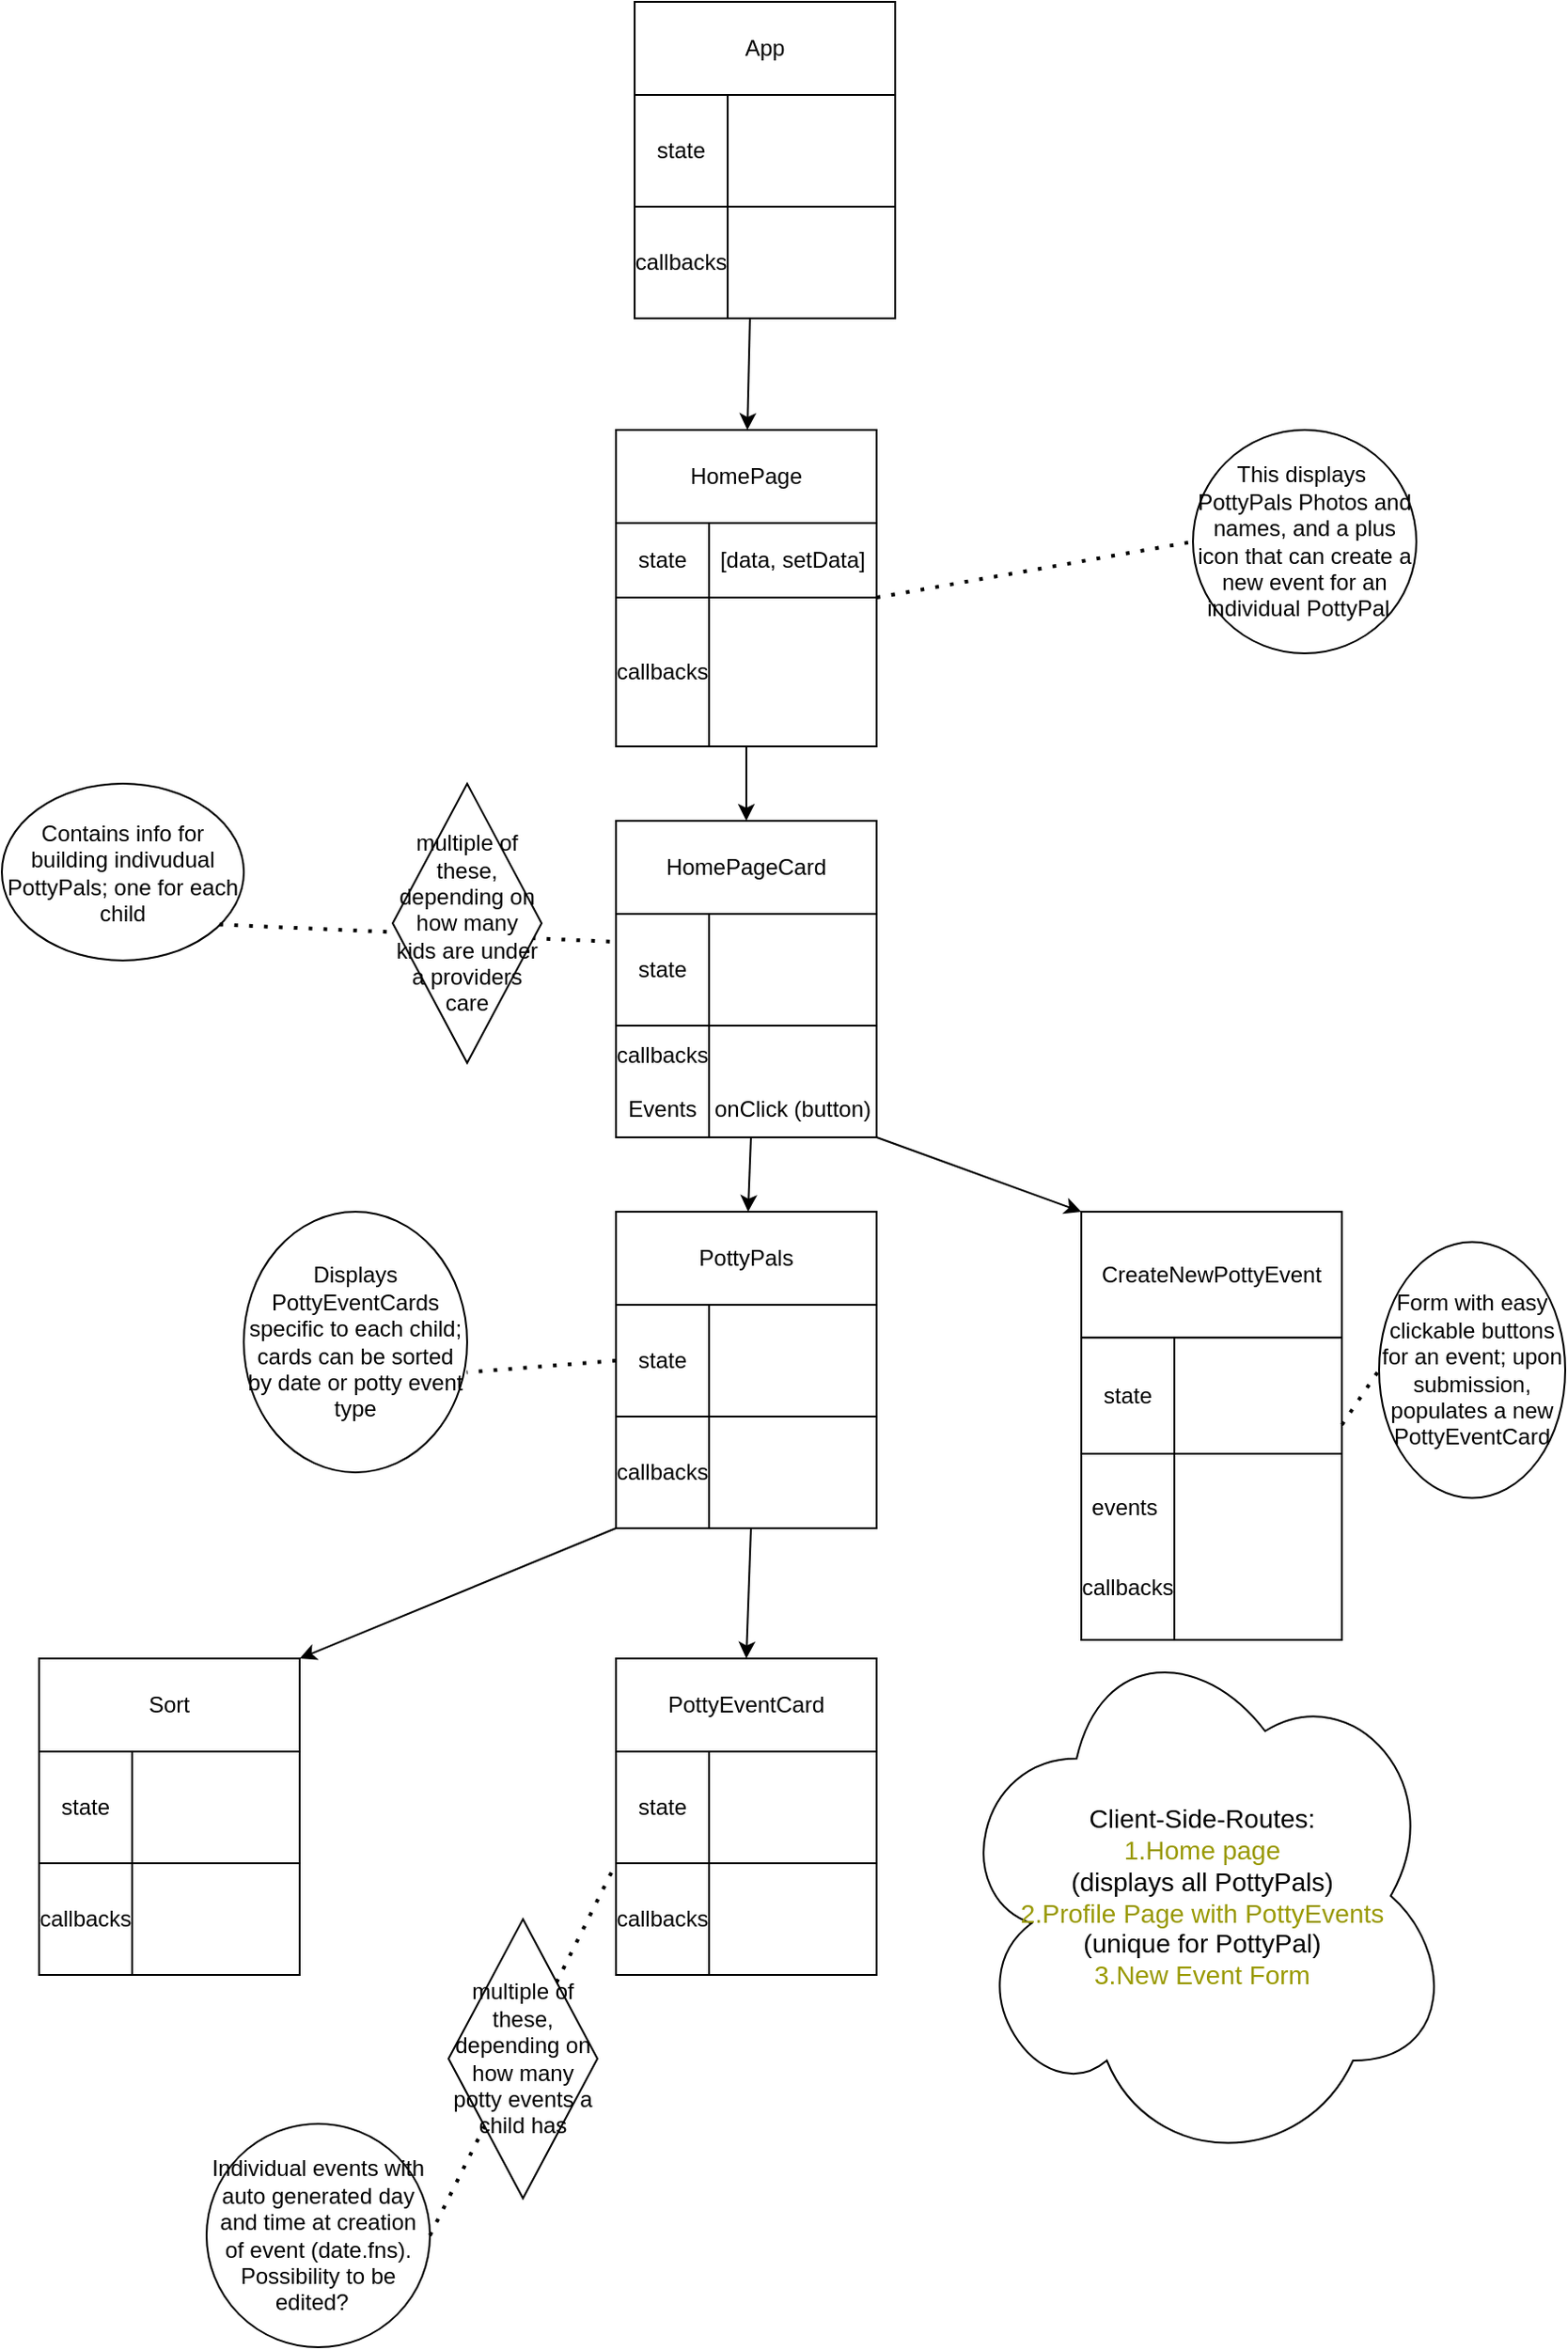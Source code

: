 <mxfile>
    <diagram id="YyXictMWJqjmxevJAGW8" name="Page-1">
        <mxGraphModel dx="623" dy="1729" grid="1" gridSize="10" guides="1" tooltips="1" connect="1" arrows="1" fold="1" page="1" pageScale="1" pageWidth="850" pageHeight="1100" math="0" shadow="0">
            <root>
                <mxCell id="0"/>
                <mxCell id="1" parent="0"/>
                <mxCell id="12" value="" style="group" parent="1" vertex="1" connectable="0">
                    <mxGeometry x="330" y="30" width="140" height="170" as="geometry"/>
                </mxCell>
                <mxCell id="6" value="" style="rounded=0;whiteSpace=wrap;html=1;" parent="12" vertex="1">
                    <mxGeometry width="140" height="170" as="geometry"/>
                </mxCell>
                <mxCell id="7" value="HomePage" style="rounded=0;whiteSpace=wrap;html=1;" parent="12" vertex="1">
                    <mxGeometry width="140" height="50" as="geometry"/>
                </mxCell>
                <mxCell id="8" value="state" style="rounded=0;whiteSpace=wrap;html=1;" parent="12" vertex="1">
                    <mxGeometry y="50" width="50" height="40" as="geometry"/>
                </mxCell>
                <mxCell id="9" value="callbacks" style="rounded=0;whiteSpace=wrap;html=1;" parent="12" vertex="1">
                    <mxGeometry y="90" width="50" height="80" as="geometry"/>
                </mxCell>
                <mxCell id="20" style="edgeStyle=none;html=1;exitX=0.25;exitY=0;exitDx=0;exitDy=0;" parent="12" source="10" target="7" edge="1">
                    <mxGeometry relative="1" as="geometry"/>
                </mxCell>
                <mxCell id="10" value="[data, setData]" style="rounded=0;whiteSpace=wrap;html=1;" parent="12" vertex="1">
                    <mxGeometry x="50" y="50" width="90" height="40" as="geometry"/>
                </mxCell>
                <mxCell id="11" value="" style="rounded=0;whiteSpace=wrap;html=1;" parent="12" vertex="1">
                    <mxGeometry x="50" y="90" width="90" height="80" as="geometry"/>
                </mxCell>
                <mxCell id="13" value="" style="group" parent="1" vertex="1" connectable="0">
                    <mxGeometry x="330" y="240" width="140" height="170" as="geometry"/>
                </mxCell>
                <mxCell id="14" value="" style="rounded=0;whiteSpace=wrap;html=1;" parent="13" vertex="1">
                    <mxGeometry width="140" height="170" as="geometry"/>
                </mxCell>
                <mxCell id="15" value="HomePageCard" style="rounded=0;whiteSpace=wrap;html=1;" parent="13" vertex="1">
                    <mxGeometry width="140" height="50" as="geometry"/>
                </mxCell>
                <mxCell id="16" value="state" style="rounded=0;whiteSpace=wrap;html=1;" parent="13" vertex="1">
                    <mxGeometry y="50" width="50" height="60" as="geometry"/>
                </mxCell>
                <mxCell id="17" value="callbacks&lt;br&gt;&lt;br&gt;Events" style="rounded=0;whiteSpace=wrap;html=1;" parent="13" vertex="1">
                    <mxGeometry y="110" width="50" height="60" as="geometry"/>
                </mxCell>
                <mxCell id="18" value="" style="rounded=0;whiteSpace=wrap;html=1;" parent="13" vertex="1">
                    <mxGeometry x="50" y="50" width="90" height="60" as="geometry"/>
                </mxCell>
                <mxCell id="19" value="&lt;br&gt;&lt;br&gt;onClick (button)" style="rounded=0;whiteSpace=wrap;html=1;" parent="13" vertex="1">
                    <mxGeometry x="50" y="110" width="90" height="60" as="geometry"/>
                </mxCell>
                <mxCell id="21" value="" style="group" parent="1" vertex="1" connectable="0">
                    <mxGeometry x="330" y="450" width="140" height="170" as="geometry"/>
                </mxCell>
                <mxCell id="22" value="" style="rounded=0;whiteSpace=wrap;html=1;" parent="21" vertex="1">
                    <mxGeometry width="140" height="170" as="geometry"/>
                </mxCell>
                <mxCell id="23" value="PottyPals" style="rounded=0;whiteSpace=wrap;html=1;" parent="21" vertex="1">
                    <mxGeometry width="140" height="50" as="geometry"/>
                </mxCell>
                <mxCell id="24" value="state" style="rounded=0;whiteSpace=wrap;html=1;" parent="21" vertex="1">
                    <mxGeometry y="50" width="50" height="60" as="geometry"/>
                </mxCell>
                <mxCell id="25" value="callbacks" style="rounded=0;whiteSpace=wrap;html=1;" parent="21" vertex="1">
                    <mxGeometry y="110" width="50" height="60" as="geometry"/>
                </mxCell>
                <mxCell id="26" value="" style="rounded=0;whiteSpace=wrap;html=1;" parent="21" vertex="1">
                    <mxGeometry x="50" y="50" width="90" height="60" as="geometry"/>
                </mxCell>
                <mxCell id="27" value="" style="rounded=0;whiteSpace=wrap;html=1;" parent="21" vertex="1">
                    <mxGeometry x="50" y="110" width="90" height="60" as="geometry"/>
                </mxCell>
                <mxCell id="28" value="" style="group" parent="1" vertex="1" connectable="0">
                    <mxGeometry x="330" y="690" width="140" height="170" as="geometry"/>
                </mxCell>
                <mxCell id="29" value="" style="rounded=0;whiteSpace=wrap;html=1;" parent="28" vertex="1">
                    <mxGeometry width="140" height="170" as="geometry"/>
                </mxCell>
                <mxCell id="30" value="PottyEventCard" style="rounded=0;whiteSpace=wrap;html=1;" parent="28" vertex="1">
                    <mxGeometry width="140" height="50" as="geometry"/>
                </mxCell>
                <mxCell id="31" value="state" style="rounded=0;whiteSpace=wrap;html=1;" parent="28" vertex="1">
                    <mxGeometry y="50" width="50" height="60" as="geometry"/>
                </mxCell>
                <mxCell id="32" value="callbacks" style="rounded=0;whiteSpace=wrap;html=1;" parent="28" vertex="1">
                    <mxGeometry y="110" width="50" height="60" as="geometry"/>
                </mxCell>
                <mxCell id="33" value="" style="rounded=0;whiteSpace=wrap;html=1;" parent="28" vertex="1">
                    <mxGeometry x="50" y="50" width="90" height="60" as="geometry"/>
                </mxCell>
                <mxCell id="34" value="" style="rounded=0;whiteSpace=wrap;html=1;" parent="28" vertex="1">
                    <mxGeometry x="50" y="110" width="90" height="60" as="geometry"/>
                </mxCell>
                <mxCell id="36" value="" style="group" parent="1" vertex="1" connectable="0">
                    <mxGeometry x="580" y="450" width="140" height="230" as="geometry"/>
                </mxCell>
                <mxCell id="37" value="" style="rounded=0;whiteSpace=wrap;html=1;" parent="36" vertex="1">
                    <mxGeometry width="140" height="230" as="geometry"/>
                </mxCell>
                <mxCell id="38" value="CreateNewPottyEvent" style="rounded=0;whiteSpace=wrap;html=1;" parent="36" vertex="1">
                    <mxGeometry width="140" height="67.647" as="geometry"/>
                </mxCell>
                <mxCell id="39" value="state" style="rounded=0;whiteSpace=wrap;html=1;" parent="36" vertex="1">
                    <mxGeometry y="67.65" width="50" height="62.35" as="geometry"/>
                </mxCell>
                <mxCell id="40" value="events&amp;nbsp;&lt;br&gt;&lt;br&gt;&lt;br&gt;callbacks" style="rounded=0;whiteSpace=wrap;html=1;" parent="36" vertex="1">
                    <mxGeometry y="130" width="50" height="100" as="geometry"/>
                </mxCell>
                <mxCell id="41" value="" style="rounded=0;whiteSpace=wrap;html=1;" parent="36" vertex="1">
                    <mxGeometry x="50" y="67.65" width="90" height="62.35" as="geometry"/>
                </mxCell>
                <mxCell id="42" value="" style="rounded=0;whiteSpace=wrap;html=1;" parent="36" vertex="1">
                    <mxGeometry x="50" y="130" width="90" height="100" as="geometry"/>
                </mxCell>
                <mxCell id="44" value="This displays&amp;nbsp; PottyPals Photos and names, and a plus icon that can create a new event for an individual PottyPal&amp;nbsp;&amp;nbsp;" style="ellipse;whiteSpace=wrap;html=1;" parent="1" vertex="1">
                    <mxGeometry x="640" y="30" width="120" height="120" as="geometry"/>
                </mxCell>
                <mxCell id="45" value="" style="endArrow=classic;html=1;exitX=0.25;exitY=1;exitDx=0;exitDy=0;" parent="1" source="19" target="23" edge="1">
                    <mxGeometry width="50" height="50" relative="1" as="geometry">
                        <mxPoint x="420" y="410" as="sourcePoint"/>
                        <mxPoint x="660" y="420" as="targetPoint"/>
                    </mxGeometry>
                </mxCell>
                <mxCell id="46" value="" style="endArrow=none;dashed=1;html=1;dashPattern=1 3;strokeWidth=2;entryX=0;entryY=0.5;entryDx=0;entryDy=0;exitX=1;exitY=0;exitDx=0;exitDy=0;" parent="1" source="11" target="44" edge="1">
                    <mxGeometry width="50" height="50" relative="1" as="geometry">
                        <mxPoint x="470" y="390" as="sourcePoint"/>
                        <mxPoint x="660" y="420" as="targetPoint"/>
                    </mxGeometry>
                </mxCell>
                <mxCell id="47" value="Displays PottyEventCards specific to each child; cards can be sorted by date or potty event type" style="ellipse;whiteSpace=wrap;html=1;" parent="1" vertex="1">
                    <mxGeometry x="130" y="450" width="120" height="140" as="geometry"/>
                </mxCell>
                <mxCell id="55" value="" style="endArrow=none;dashed=1;html=1;dashPattern=1 3;strokeWidth=2;exitX=0;exitY=0.5;exitDx=0;exitDy=0;entryX=0.998;entryY=0.616;entryDx=0;entryDy=0;entryPerimeter=0;" parent="1" source="24" target="47" edge="1">
                    <mxGeometry width="50" height="50" relative="1" as="geometry">
                        <mxPoint x="610" y="450" as="sourcePoint"/>
                        <mxPoint x="660" y="400" as="targetPoint"/>
                    </mxGeometry>
                </mxCell>
                <mxCell id="57" value="Form with easy clickable buttons for an event; upon submission, populates a new PottyEventCard" style="ellipse;whiteSpace=wrap;html=1;" parent="1" vertex="1">
                    <mxGeometry x="740" y="466.25" width="100" height="137.5" as="geometry"/>
                </mxCell>
                <mxCell id="58" value="" style="endArrow=none;dashed=1;html=1;dashPattern=1 3;strokeWidth=2;exitX=1;exitY=0.75;exitDx=0;exitDy=0;entryX=0;entryY=0.5;entryDx=0;entryDy=0;" parent="1" source="41" target="57" edge="1">
                    <mxGeometry width="50" height="50" relative="1" as="geometry">
                        <mxPoint x="610" y="560" as="sourcePoint"/>
                        <mxPoint x="660" y="510" as="targetPoint"/>
                    </mxGeometry>
                </mxCell>
                <mxCell id="59" value="" style="endArrow=classic;html=1;exitX=1;exitY=1;exitDx=0;exitDy=0;entryX=0;entryY=0;entryDx=0;entryDy=0;" parent="1" source="19" target="38" edge="1">
                    <mxGeometry width="50" height="50" relative="1" as="geometry">
                        <mxPoint x="610" y="370" as="sourcePoint"/>
                        <mxPoint x="660" y="320" as="targetPoint"/>
                    </mxGeometry>
                </mxCell>
                <mxCell id="60" value="" style="endArrow=classic;html=1;exitX=0.25;exitY=1;exitDx=0;exitDy=0;entryX=0.5;entryY=0;entryDx=0;entryDy=0;" parent="1" source="27" target="30" edge="1">
                    <mxGeometry width="50" height="50" relative="1" as="geometry">
                        <mxPoint x="610" y="630" as="sourcePoint"/>
                        <mxPoint x="660" y="580" as="targetPoint"/>
                    </mxGeometry>
                </mxCell>
                <mxCell id="61" value="" style="endArrow=classic;html=1;entryX=0.5;entryY=0;entryDx=0;entryDy=0;" parent="1" target="15" edge="1">
                    <mxGeometry width="50" height="50" relative="1" as="geometry">
                        <mxPoint x="400" y="200" as="sourcePoint"/>
                        <mxPoint x="670" y="470" as="targetPoint"/>
                    </mxGeometry>
                </mxCell>
                <mxCell id="63" value="Individual events with auto generated day and time at creation of event (date.fns). Possibility to be edited?&amp;nbsp;&amp;nbsp;" style="ellipse;whiteSpace=wrap;html=1;" parent="1" vertex="1">
                    <mxGeometry x="110" y="940" width="120" height="120" as="geometry"/>
                </mxCell>
                <mxCell id="64" value="" style="endArrow=none;dashed=1;html=1;dashPattern=1 3;strokeWidth=2;exitX=1;exitY=0.5;exitDx=0;exitDy=0;entryX=0;entryY=0;entryDx=0;entryDy=0;" parent="1" source="63" target="32" edge="1">
                    <mxGeometry width="50" height="50" relative="1" as="geometry">
                        <mxPoint x="620" y="500" as="sourcePoint"/>
                        <mxPoint x="670" y="450" as="targetPoint"/>
                    </mxGeometry>
                </mxCell>
                <mxCell id="65" value="Contains info for building indivudual PottyPals; one for each child" style="ellipse;whiteSpace=wrap;html=1;" parent="1" vertex="1">
                    <mxGeometry y="220" width="130" height="95" as="geometry"/>
                </mxCell>
                <mxCell id="66" value="" style="endArrow=none;dashed=1;html=1;dashPattern=1 3;strokeWidth=2;exitX=0.899;exitY=0.797;exitDx=0;exitDy=0;exitPerimeter=0;entryX=0;entryY=0.25;entryDx=0;entryDy=0;" parent="1" source="65" target="16" edge="1">
                    <mxGeometry width="50" height="50" relative="1" as="geometry">
                        <mxPoint x="620" y="450" as="sourcePoint"/>
                        <mxPoint x="670" y="400" as="targetPoint"/>
                    </mxGeometry>
                </mxCell>
                <mxCell id="67" value="" style="group" parent="1" vertex="1" connectable="0">
                    <mxGeometry x="20" y="690" width="140" height="170" as="geometry"/>
                </mxCell>
                <mxCell id="68" value="" style="rounded=0;whiteSpace=wrap;html=1;" parent="67" vertex="1">
                    <mxGeometry width="140" height="170" as="geometry"/>
                </mxCell>
                <mxCell id="69" value="Sort" style="rounded=0;whiteSpace=wrap;html=1;" parent="67" vertex="1">
                    <mxGeometry width="140" height="50" as="geometry"/>
                </mxCell>
                <mxCell id="70" value="state" style="rounded=0;whiteSpace=wrap;html=1;" parent="67" vertex="1">
                    <mxGeometry y="50" width="50" height="60" as="geometry"/>
                </mxCell>
                <mxCell id="71" value="callbacks" style="rounded=0;whiteSpace=wrap;html=1;" parent="67" vertex="1">
                    <mxGeometry y="110" width="50" height="60" as="geometry"/>
                </mxCell>
                <mxCell id="72" value="" style="rounded=0;whiteSpace=wrap;html=1;" parent="67" vertex="1">
                    <mxGeometry x="50" y="50" width="90" height="60" as="geometry"/>
                </mxCell>
                <mxCell id="73" value="" style="rounded=0;whiteSpace=wrap;html=1;" parent="67" vertex="1">
                    <mxGeometry x="50" y="110" width="90" height="60" as="geometry"/>
                </mxCell>
                <mxCell id="74" value="" style="endArrow=classic;html=1;exitX=0;exitY=1;exitDx=0;exitDy=0;entryX=1;entryY=0;entryDx=0;entryDy=0;" parent="1" source="25" target="69" edge="1">
                    <mxGeometry width="50" height="50" relative="1" as="geometry">
                        <mxPoint x="620" y="450" as="sourcePoint"/>
                        <mxPoint x="670" y="400" as="targetPoint"/>
                    </mxGeometry>
                </mxCell>
                <mxCell id="75" value="&lt;font style=&quot;font-size: 14px;&quot;&gt;Client-Side-Routes: &lt;br&gt;&lt;font color=&quot;#999900&quot;&gt;1.Home page &lt;br&gt;&lt;/font&gt;(displays all PottyPals)&lt;br&gt;&lt;font color=&quot;#999900&quot;&gt;2.Profile Page with PottyEvents &lt;br&gt;&lt;/font&gt;(unique for PottyPal)&lt;br&gt;&lt;font color=&quot;#999900&quot;&gt;3.New Event Form&lt;/font&gt;&lt;/font&gt;" style="ellipse;shape=cloud;whiteSpace=wrap;html=1;" parent="1" vertex="1">
                    <mxGeometry x="510" y="670" width="270" height="295" as="geometry"/>
                </mxCell>
                <mxCell id="76" value="" style="group" vertex="1" connectable="0" parent="1">
                    <mxGeometry x="340" y="-200" width="140" height="170" as="geometry"/>
                </mxCell>
                <mxCell id="77" value="" style="rounded=0;whiteSpace=wrap;html=1;" vertex="1" parent="76">
                    <mxGeometry width="140" height="170" as="geometry"/>
                </mxCell>
                <mxCell id="78" value="App" style="rounded=0;whiteSpace=wrap;html=1;" vertex="1" parent="76">
                    <mxGeometry width="140" height="50" as="geometry"/>
                </mxCell>
                <mxCell id="79" value="state" style="rounded=0;whiteSpace=wrap;html=1;" vertex="1" parent="76">
                    <mxGeometry y="50" width="50" height="60" as="geometry"/>
                </mxCell>
                <mxCell id="80" value="callbacks" style="rounded=0;whiteSpace=wrap;html=1;" vertex="1" parent="76">
                    <mxGeometry y="110" width="50" height="60" as="geometry"/>
                </mxCell>
                <mxCell id="81" style="edgeStyle=none;html=1;exitX=0.25;exitY=0;exitDx=0;exitDy=0;" edge="1" parent="76" source="82" target="78">
                    <mxGeometry relative="1" as="geometry"/>
                </mxCell>
                <mxCell id="82" value="" style="rounded=0;whiteSpace=wrap;html=1;" vertex="1" parent="76">
                    <mxGeometry x="50" y="50" width="90" height="60" as="geometry"/>
                </mxCell>
                <mxCell id="83" value="" style="rounded=0;whiteSpace=wrap;html=1;" vertex="1" parent="76">
                    <mxGeometry x="50" y="110" width="90" height="60" as="geometry"/>
                </mxCell>
                <mxCell id="84" value="multiple of these, depending on how many kids are under a providers care" style="rhombus;whiteSpace=wrap;html=1;" vertex="1" parent="1">
                    <mxGeometry x="210" y="220" width="80" height="150" as="geometry"/>
                </mxCell>
                <mxCell id="85" value="multiple of these, depending on how many potty events a child has" style="rhombus;whiteSpace=wrap;html=1;" vertex="1" parent="1">
                    <mxGeometry x="240" y="830" width="80" height="150" as="geometry"/>
                </mxCell>
                <mxCell id="86" value="" style="endArrow=classic;html=1;exitX=0.133;exitY=0.992;exitDx=0;exitDy=0;exitPerimeter=0;" edge="1" parent="1" source="83" target="7">
                    <mxGeometry width="50" height="50" relative="1" as="geometry">
                        <mxPoint x="450" y="200" as="sourcePoint"/>
                        <mxPoint x="500" y="150" as="targetPoint"/>
                    </mxGeometry>
                </mxCell>
            </root>
        </mxGraphModel>
    </diagram>
</mxfile>